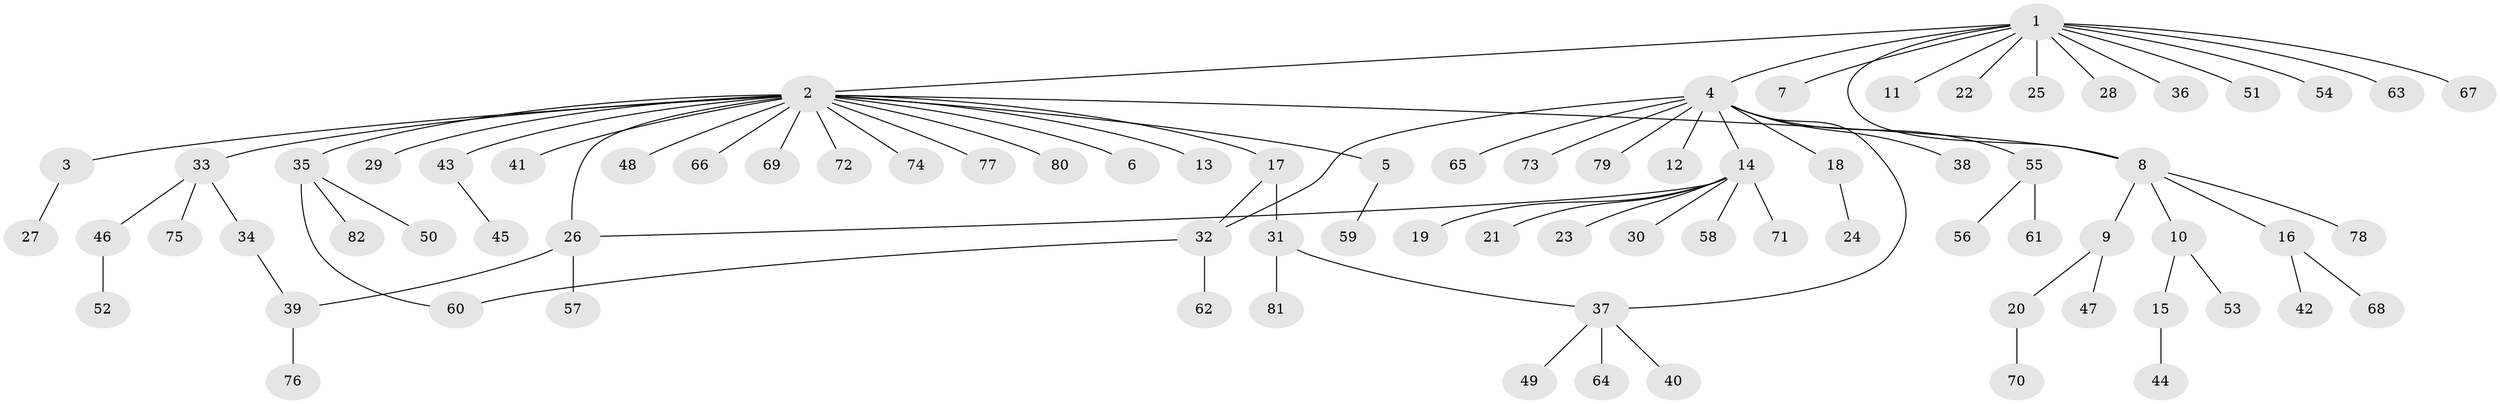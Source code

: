 // coarse degree distribution, {1: 0.8333333333333334, 4: 0.08333333333333333, 3: 0.041666666666666664, 15: 0.041666666666666664}
// Generated by graph-tools (version 1.1) at 2025/50/03/04/25 21:50:34]
// undirected, 82 vertices, 87 edges
graph export_dot {
graph [start="1"]
  node [color=gray90,style=filled];
  1;
  2;
  3;
  4;
  5;
  6;
  7;
  8;
  9;
  10;
  11;
  12;
  13;
  14;
  15;
  16;
  17;
  18;
  19;
  20;
  21;
  22;
  23;
  24;
  25;
  26;
  27;
  28;
  29;
  30;
  31;
  32;
  33;
  34;
  35;
  36;
  37;
  38;
  39;
  40;
  41;
  42;
  43;
  44;
  45;
  46;
  47;
  48;
  49;
  50;
  51;
  52;
  53;
  54;
  55;
  56;
  57;
  58;
  59;
  60;
  61;
  62;
  63;
  64;
  65;
  66;
  67;
  68;
  69;
  70;
  71;
  72;
  73;
  74;
  75;
  76;
  77;
  78;
  79;
  80;
  81;
  82;
  1 -- 2;
  1 -- 4;
  1 -- 7;
  1 -- 8;
  1 -- 11;
  1 -- 22;
  1 -- 25;
  1 -- 28;
  1 -- 36;
  1 -- 51;
  1 -- 54;
  1 -- 63;
  1 -- 67;
  2 -- 3;
  2 -- 5;
  2 -- 6;
  2 -- 8;
  2 -- 13;
  2 -- 17;
  2 -- 26;
  2 -- 29;
  2 -- 33;
  2 -- 35;
  2 -- 41;
  2 -- 43;
  2 -- 48;
  2 -- 66;
  2 -- 69;
  2 -- 72;
  2 -- 74;
  2 -- 77;
  2 -- 80;
  3 -- 27;
  4 -- 12;
  4 -- 14;
  4 -- 18;
  4 -- 32;
  4 -- 37;
  4 -- 38;
  4 -- 55;
  4 -- 65;
  4 -- 73;
  4 -- 79;
  5 -- 59;
  8 -- 9;
  8 -- 10;
  8 -- 16;
  8 -- 78;
  9 -- 20;
  9 -- 47;
  10 -- 15;
  10 -- 53;
  14 -- 19;
  14 -- 21;
  14 -- 23;
  14 -- 26;
  14 -- 30;
  14 -- 58;
  14 -- 71;
  15 -- 44;
  16 -- 42;
  16 -- 68;
  17 -- 31;
  17 -- 32;
  18 -- 24;
  20 -- 70;
  26 -- 39;
  26 -- 57;
  31 -- 37;
  31 -- 81;
  32 -- 60;
  32 -- 62;
  33 -- 34;
  33 -- 46;
  33 -- 75;
  34 -- 39;
  35 -- 50;
  35 -- 60;
  35 -- 82;
  37 -- 40;
  37 -- 49;
  37 -- 64;
  39 -- 76;
  43 -- 45;
  46 -- 52;
  55 -- 56;
  55 -- 61;
}
